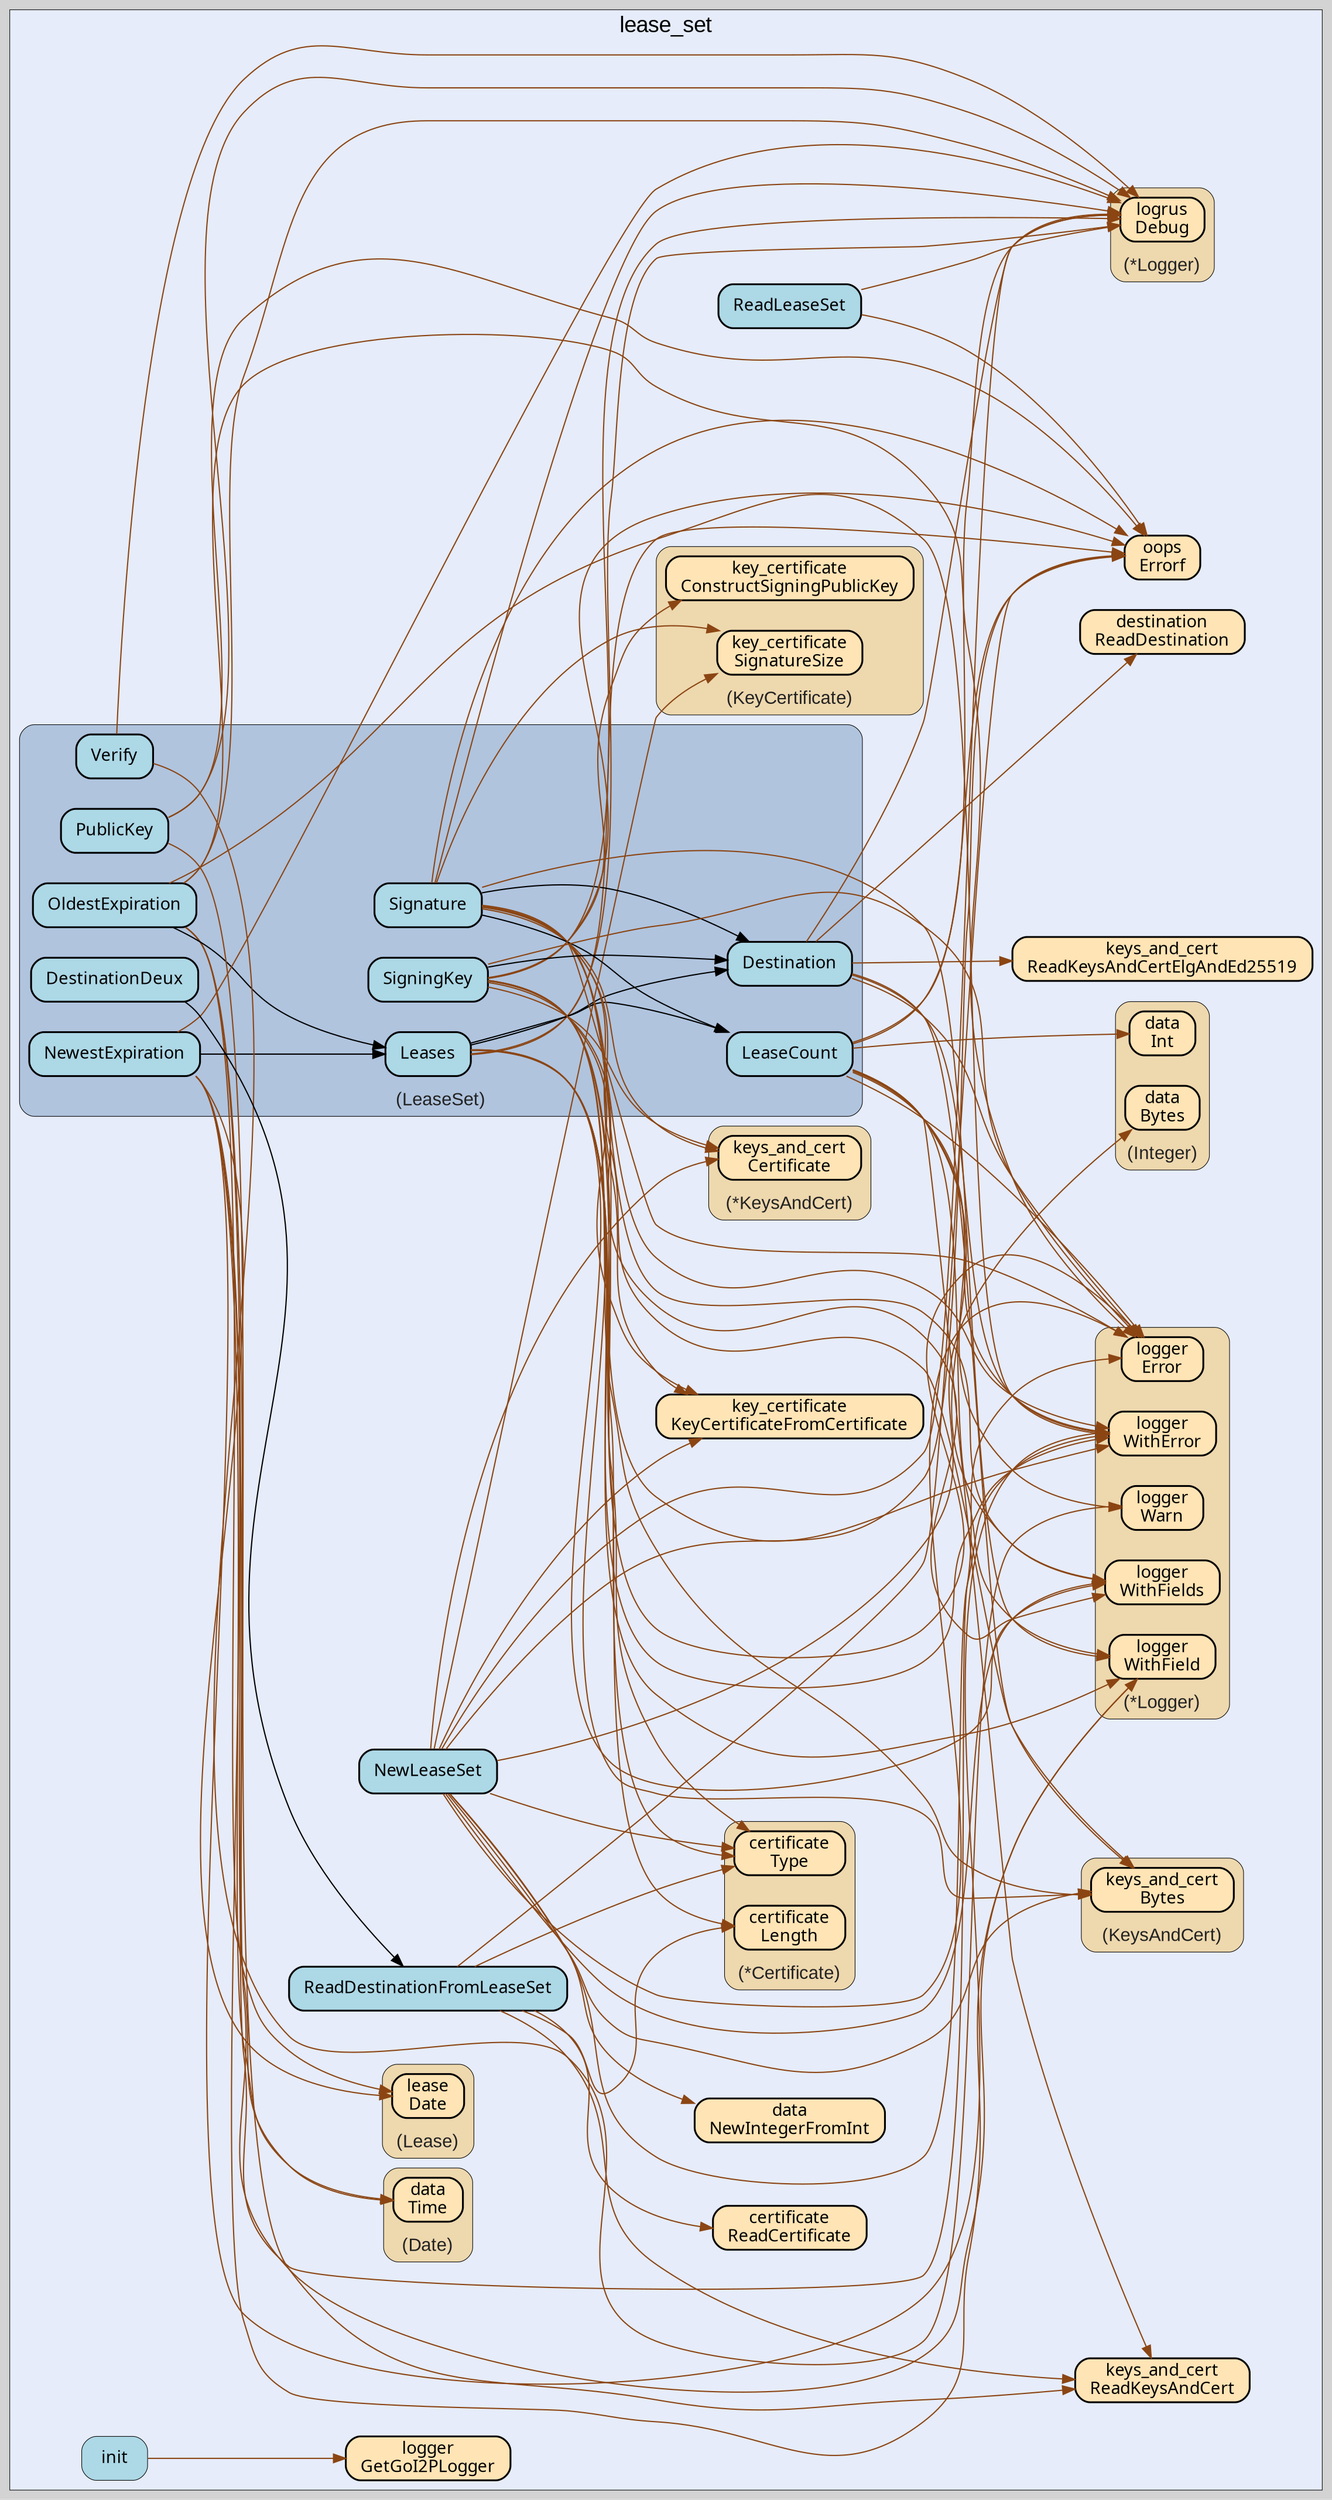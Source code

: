 digraph gocallvis {
    label="";
    labeljust="l";
    fontname="Arial";
    fontsize="14";
    rankdir="LR";
    bgcolor="lightgray";
    style="solid";
    penwidth="0.5";
    pad="0.0";
    nodesep="0.35";

    node [shape="box" style="filled,rounded" fillcolor="honeydew" fontname="Verdana" penwidth="1.0" margin="0.16,0.0"];
    edge [minlen="2"]

    subgraph "cluster_focus" {
        labeljust="c";
fontsize="18";
bgcolor="#e6ecfa";
label="lease_set";
labelloc="t";
        
        "github.com/go-i2p/go-i2p/lib/common/keys_and_cert.ReadKeysAndCertElgAndEd25519" [ fillcolor="moccasin" label="keys_and_cert\nReadKeysAndCertElgAndEd25519" penwidth="1.5" tooltip="github.com/go-i2p/go-i2p/lib/common/keys_and_cert.ReadKeysAndCertElgAndEd25519 | defined in keys_and_cert.go:208" ]
        "github.com/go-i2p/go-i2p/lib/common/destination.ReadDestination" [ tooltip="github.com/go-i2p/go-i2p/lib/common/destination.ReadDestination | defined in destination.go:72" fillcolor="moccasin" label="destination\nReadDestination" penwidth="1.5" ]
        "github.com/go-i2p/go-i2p/lib/common/keys_and_cert.ReadKeysAndCert" [ fillcolor="moccasin" label="keys_and_cert\nReadKeysAndCert" penwidth="1.5" tooltip="github.com/go-i2p/go-i2p/lib/common/keys_and_cert.ReadKeysAndCert | defined in keys_and_cert.go:145" ]
        "github.com/samber/oops.Errorf" [ penwidth="1.5" tooltip="github.com/samber/oops.Errorf | defined in oops.go:34" fillcolor="moccasin" label="oops\nErrorf" ]
        "github.com/go-i2p/go-i2p/lib/common/key_certificate.KeyCertificateFromCertificate" [ fillcolor="moccasin" label="key_certificate\nKeyCertificateFromCertificate" penwidth="1.5" tooltip="github.com/go-i2p/go-i2p/lib/common/key_certificate.KeyCertificateFromCertificate | defined in key_certificate.go:399" ]
        "github.com/go-i2p/go-i2p/lib/common/lease_set.ReadLeaseSet" [ penwidth="1.5" tooltip="github.com/go-i2p/go-i2p/lib/common/lease_set.ReadLeaseSet | defined in lease_set.go:580\nat lease_set.go:584: calling [github.com/samber/oops.Errorf]\nat lease_set.go:581: calling [(*github.com/sirupsen/logrus.Logger).Debug]" fillcolor="lightblue" label="ReadLeaseSet" ]
        "github.com/go-i2p/go-i2p/lib/common/lease_set.NewLeaseSet" [ penwidth="1.5" tooltip="github.com/go-i2p/go-i2p/lib/common/lease_set.NewLeaseSet | defined in lease_set.go:489\nat lease_set.go:498: calling [(github.com/go-i2p/go-i2p/lib/common/keys_and_cert.KeysAndCert).Bytes]\nat lease_set.go:532: calling [(github.com/go-i2p/go-i2p/lib/common/keys_and_cert.KeysAndCert).Bytes]\nat lease_set.go:570: calling [(github.com/go-i2p/go-i2p/lib/common/keys_and_cert.KeysAndCert).Bytes]\nat lease_set.go:546: calling [(github.com/go-i2p/go-i2p/lib/common/data.Integer).Bytes]\nat lease_set.go:511: calling [(*github.com/go-i2p/go-i2p/lib/common/certificate.Certificate).Type]\nat lease_set.go:541: calling [github.com/go-i2p/go-i2p/lib/common/data.NewIntegerFromInt]\nat lease_set.go:496: calling [(*github.com/sirupsen/logrus.Logger).Debug]\nat lease_set.go:575: calling [(*github.com/sirupsen/logrus.Logger).Debug]\nat lease_set.go:510: calling [(*github.com/go-i2p/go-i2p/lib/common/keys_and_cert.KeysAndCert).Certificate]\nat lease_set.go:569: calling [(*github.com/go-i2p/logger.Logger).WithFields]\nat lease_set.go:513: calling [github.com/go-i2p/go-i2p/lib/common/key_certificate.KeyCertificateFromCertificate]\nat lease_set.go:517: calling [(github.com/go-i2p/go-i2p/lib/common/key_certificate.KeyCertificate).SignatureSize]\nat lease_set.go:499: calling [github.com/samber/oops.Errorf]\nat lease_set.go:503: calling [github.com/samber/oops.Errorf]\nat lease_set.go:507: calling [github.com/samber/oops.Errorf]\nat lease_set.go:519: calling [github.com/samber/oops.Errorf]\nat lease_set.go:525: calling [github.com/samber/oops.Errorf]\nat lease_set.go:515: calling [(*github.com/go-i2p/logger.Logger).Error]\nat lease_set.go:543: calling [(*github.com/go-i2p/logger.Logger).Error]\nat lease_set.go:556: calling [(*github.com/go-i2p/logger.Logger).Error]\nat lease_set.go:562: calling [(*github.com/go-i2p/logger.Logger).Error]\nat lease_set.go:515: calling [(*github.com/go-i2p/logger.Logger).WithError]\nat lease_set.go:543: calling [(*github.com/go-i2p/logger.Logger).WithError]\nat lease_set.go:556: calling [(*github.com/go-i2p/logger.Logger).WithError]\nat lease_set.go:562: calling [(*github.com/go-i2p/logger.Logger).WithError]" fillcolor="lightblue" label="NewLeaseSet" ]
        "github.com/go-i2p/go-i2p/lib/common/data.NewIntegerFromInt" [ fillcolor="moccasin" label="data\nNewIntegerFromInt" penwidth="1.5" tooltip="github.com/go-i2p/go-i2p/lib/common/data.NewIntegerFromInt | defined in integer.go:68" ]
        "github.com/go-i2p/go-i2p/lib/common/lease_set.init" [ fillcolor="lightblue" label="init" penwidth="0.5" tooltip="github.com/go-i2p/go-i2p/lib/common/lease_set.init | defined in .:0\nat lease_set.go:24: calling [github.com/go-i2p/logger.GetGoI2PLogger]" ]
        "github.com/go-i2p/logger.GetGoI2PLogger" [ penwidth="1.5" tooltip="github.com/go-i2p/logger.GetGoI2PLogger | defined in log.go:120" fillcolor="moccasin" label="logger\nGetGoI2PLogger" ]
        "github.com/go-i2p/go-i2p/lib/common/lease_set.ReadDestinationFromLeaseSet" [ fillcolor="lightblue" label="ReadDestinationFromLeaseSet" penwidth="1.5" tooltip="github.com/go-i2p/go-i2p/lib/common/lease_set.ReadDestinationFromLeaseSet | defined in lease_set.go:180\nat lease_set.go:184: calling [github.com/samber/oops.Errorf]\nat lease_set.go:208: calling [github.com/samber/oops.Errorf]\nat lease_set.go:215: calling [github.com/go-i2p/go-i2p/lib/common/keys_and_cert.ReadKeysAndCert]\nat lease_set.go:198: calling [(*github.com/go-i2p/go-i2p/lib/common/certificate.Certificate).Length]\nat lease_set.go:203: calling [(*github.com/go-i2p/go-i2p/lib/common/certificate.Certificate).Length]\nat lease_set.go:192: calling [github.com/go-i2p/go-i2p/lib/common/certificate.ReadCertificate]\nat lease_set.go:202: calling [(*github.com/go-i2p/go-i2p/lib/common/certificate.Certificate).Type]" ]
        "github.com/go-i2p/go-i2p/lib/common/certificate.ReadCertificate" [ fillcolor="moccasin" label="certificate\nReadCertificate" penwidth="1.5" tooltip="github.com/go-i2p/go-i2p/lib/common/certificate.ReadCertificate | defined in certificate.go:201" ]
        
        subgraph "cluster_*github.com/go-i2p/go-i2p/lib/common/certificate.Certificate" {
        label="(*Certificate)";
tooltip="type: *github.com/go-i2p/go-i2p/lib/common/certificate.Certificate";
penwidth="0.5";
fontsize="15";
fontcolor="#222222";
labelloc="b";
style="rounded,filled";
fillcolor="wheat2";
        
        "(*github.com/go-i2p/go-i2p/lib/common/certificate.Certificate).Type" [ fillcolor="moccasin" label="certificate\nType" penwidth="1.5" tooltip="(*github.com/go-i2p/go-i2p/lib/common/certificate.Certificate).Type | defined in certificate.go:116" ]
        "(*github.com/go-i2p/go-i2p/lib/common/certificate.Certificate).Length" [ fillcolor="moccasin" label="certificate\nLength" penwidth="1.5" tooltip="(*github.com/go-i2p/go-i2p/lib/common/certificate.Certificate).Length | defined in certificate.go:125" ]
        
    }

        subgraph "cluster_*github.com/go-i2p/go-i2p/lib/common/keys_and_cert.KeysAndCert" {
        style="rounded,filled";
fillcolor="wheat2";
label="(*KeysAndCert)";
tooltip="type: *github.com/go-i2p/go-i2p/lib/common/keys_and_cert.KeysAndCert";
penwidth="0.5";
fontsize="15";
fontcolor="#222222";
labelloc="b";
        
        "(*github.com/go-i2p/go-i2p/lib/common/keys_and_cert.KeysAndCert).Certificate" [ fillcolor="moccasin" label="keys_and_cert\nCertificate" penwidth="1.5" tooltip="(*github.com/go-i2p/go-i2p/lib/common/keys_and_cert.KeysAndCert).Certificate | defined in keys_and_cert.go:139" ]
        
    }

        subgraph "cluster_*github.com/go-i2p/logger.Logger" {
        fontcolor="#222222";
labelloc="b";
style="rounded,filled";
fillcolor="wheat2";
label="(*Logger)";
tooltip="type: *github.com/go-i2p/logger.Logger";
penwidth="0.5";
fontsize="15";
        
        "(*github.com/go-i2p/logger.Logger).WithError" [ fillcolor="moccasin" label="logger\nWithError" penwidth="1.5" tooltip="(*github.com/go-i2p/logger.Logger).WithError | defined in log.go:66" ]
        "(*github.com/go-i2p/logger.Logger).Error" [ fillcolor="moccasin" label="logger\nError" penwidth="1.5" tooltip="(*github.com/go-i2p/logger.Logger).Error | defined in log.go:42" ]
        "(*github.com/go-i2p/logger.Logger).WithFields" [ fillcolor="moccasin" label="logger\nWithFields" penwidth="1.5" tooltip="(*github.com/go-i2p/logger.Logger).WithFields | defined in log.go:60" ]
        "(*github.com/go-i2p/logger.Logger).Warn" [ fillcolor="moccasin" label="logger\nWarn" penwidth="1.5" tooltip="(*github.com/go-i2p/logger.Logger).Warn | defined in log.go:30" ]
        "(*github.com/go-i2p/logger.Logger).WithField" [ fillcolor="moccasin" label="logger\nWithField" penwidth="1.5" tooltip="(*github.com/go-i2p/logger.Logger).WithField | defined in log.go:54" ]
        
    }

        subgraph "cluster_*github.com/sirupsen/logrus.Logger" {
        style="rounded,filled";
fillcolor="wheat2";
label="(*Logger)";
tooltip="type: *github.com/sirupsen/logrus.Logger";
penwidth="0.5";
fontsize="15";
fontcolor="#222222";
labelloc="b";
        
        "(*github.com/sirupsen/logrus.Logger).Debug" [ penwidth="1.5" tooltip="(*github.com/sirupsen/logrus.Logger).Debug | defined in logger.go:221" fillcolor="moccasin" label="logrus\nDebug" ]
        
    }

        subgraph "cluster_github.com/go-i2p/go-i2p/lib/common/data.Date" {
        labelloc="b";
style="rounded,filled";
fillcolor="wheat2";
label="(Date)";
tooltip="type: github.com/go-i2p/go-i2p/lib/common/data.Date";
penwidth="0.5";
fontsize="15";
fontcolor="#222222";
        
        "(github.com/go-i2p/go-i2p/lib/common/data.Date).Time" [ fillcolor="moccasin" label="data\nTime" penwidth="1.5" tooltip="(github.com/go-i2p/go-i2p/lib/common/data.Date).Time | defined in date.go:47" ]
        
    }

        subgraph "cluster_github.com/go-i2p/go-i2p/lib/common/data.Integer" {
        fontcolor="#222222";
labelloc="b";
style="rounded,filled";
fillcolor="wheat2";
label="(Integer)";
tooltip="type: github.com/go-i2p/go-i2p/lib/common/data.Integer";
penwidth="0.5";
fontsize="15";
        
        "(github.com/go-i2p/go-i2p/lib/common/data.Integer).Int" [ tooltip="(github.com/go-i2p/go-i2p/lib/common/data.Integer).Int | defined in integer.go:32" fillcolor="moccasin" label="data\nInt" penwidth="1.5" ]
        "(github.com/go-i2p/go-i2p/lib/common/data.Integer).Bytes" [ label="data\nBytes" penwidth="1.5" tooltip="(github.com/go-i2p/go-i2p/lib/common/data.Integer).Bytes | defined in integer.go:27" fillcolor="moccasin" ]
        
    }

        subgraph "cluster_github.com/go-i2p/go-i2p/lib/common/key_certificate.KeyCertificate" {
        fillcolor="wheat2";
label="(KeyCertificate)";
tooltip="type: github.com/go-i2p/go-i2p/lib/common/key_certificate.KeyCertificate";
penwidth="0.5";
fontsize="15";
fontcolor="#222222";
labelloc="b";
style="rounded,filled";
        
        "(github.com/go-i2p/go-i2p/lib/common/key_certificate.KeyCertificate).SignatureSize" [ penwidth="1.5" tooltip="(github.com/go-i2p/go-i2p/lib/common/key_certificate.KeyCertificate).SignatureSize | defined in key_certificate.go:312" fillcolor="moccasin" label="key_certificate\nSignatureSize" ]
        "(github.com/go-i2p/go-i2p/lib/common/key_certificate.KeyCertificate).ConstructSigningPublicKey" [ tooltip="(github.com/go-i2p/go-i2p/lib/common/key_certificate.KeyCertificate).ConstructSigningPublicKey | defined in key_certificate.go:232" fillcolor="moccasin" label="key_certificate\nConstructSigningPublicKey" penwidth="1.5" ]
        
    }

        subgraph "cluster_github.com/go-i2p/go-i2p/lib/common/keys_and_cert.KeysAndCert" {
        label="(KeysAndCert)";
tooltip="type: github.com/go-i2p/go-i2p/lib/common/keys_and_cert.KeysAndCert";
penwidth="0.5";
fontsize="15";
fontcolor="#222222";
labelloc="b";
style="rounded,filled";
fillcolor="wheat2";
        
        "(github.com/go-i2p/go-i2p/lib/common/keys_and_cert.KeysAndCert).Bytes" [ tooltip="(github.com/go-i2p/go-i2p/lib/common/keys_and_cert.KeysAndCert).Bytes | defined in keys_and_cert.go:90" fillcolor="moccasin" label="keys_and_cert\nBytes" penwidth="1.5" ]
        
    }

        subgraph "cluster_github.com/go-i2p/go-i2p/lib/common/lease.Lease" {
        penwidth="0.5";
fontsize="15";
fontcolor="#222222";
labelloc="b";
style="rounded,filled";
fillcolor="wheat2";
label="(Lease)";
tooltip="type: github.com/go-i2p/go-i2p/lib/common/lease.Lease";
        
        "(github.com/go-i2p/go-i2p/lib/common/lease.Lease).Date" [ fillcolor="moccasin" label="lease\nDate" penwidth="1.5" tooltip="(github.com/go-i2p/go-i2p/lib/common/lease.Lease).Date | defined in lease.go:78" ]
        
    }

        subgraph "cluster_github.com/go-i2p/go-i2p/lib/common/lease_set.LeaseSet" {
        labelloc="b";
style="rounded,filled";
fillcolor="lightsteelblue";
tooltip="type: github.com/go-i2p/go-i2p/lib/common/lease_set.LeaseSet";
fontcolor="#222222";
label="(LeaseSet)";
penwidth="0.5";
fontsize="15";
        
        "(github.com/go-i2p/go-i2p/lib/common/lease_set.LeaseSet).OldestExpiration" [ fillcolor="lightblue" label="OldestExpiration" penwidth="1.5" tooltip="(github.com/go-i2p/go-i2p/lib/common/lease_set.LeaseSet).OldestExpiration | defined in lease_set.go:471\nat lease_set.go:473: calling [(github.com/go-i2p/go-i2p/lib/common/lease_set.LeaseSet).Leases]\nat lease_set.go:485: calling [(*github.com/go-i2p/logger.Logger).WithField]\nat lease_set.go:480: calling [(github.com/go-i2p/go-i2p/lib/common/lease.Lease).Date]\nat lease_set.go:475: calling [(*github.com/go-i2p/logger.Logger).WithError]\nat lease_set.go:472: calling [(*github.com/sirupsen/logrus.Logger).Debug]\nat lease_set.go:485: calling [(*github.com/sirupsen/logrus.Logger).Debug]\nat lease_set.go:475: calling [(*github.com/go-i2p/logger.Logger).Error]\nat lease_set.go:481: calling [(github.com/go-i2p/go-i2p/lib/common/data.Date).Time]\nat lease_set.go:481: calling [(github.com/go-i2p/go-i2p/lib/common/data.Date).Time]\nat lease_set.go:485: calling [(github.com/go-i2p/go-i2p/lib/common/data.Date).Time]" ]
        "(github.com/go-i2p/go-i2p/lib/common/lease_set.LeaseSet).Leases" [ fillcolor="lightblue" label="Leases" penwidth="1.5" tooltip="(github.com/go-i2p/go-i2p/lib/common/lease_set.LeaseSet).Leases | defined in lease_set.go:347\nat lease_set.go:378: calling [(*github.com/go-i2p/logger.Logger).WithField]\nat lease_set.go:351: calling [(*github.com/go-i2p/logger.Logger).WithError]\nat lease_set.go:357: calling [(*github.com/go-i2p/logger.Logger).WithError]\nat lease_set.go:365: calling [(*github.com/go-i2p/logger.Logger).WithFields]\nat lease_set.go:355: calling [(github.com/go-i2p/go-i2p/lib/common/lease_set.LeaseSet).LeaseCount]\nat lease_set.go:371: calling [github.com/samber/oops.Errorf]\nat lease_set.go:349: calling [(github.com/go-i2p/go-i2p/lib/common/lease_set.LeaseSet).Destination]\nat lease_set.go:351: calling [(*github.com/go-i2p/logger.Logger).Error]\nat lease_set.go:357: calling [(*github.com/go-i2p/logger.Logger).Error]\nat lease_set.go:370: calling [(*github.com/go-i2p/logger.Logger).Error]\nat lease_set.go:348: calling [(*github.com/sirupsen/logrus.Logger).Debug]\nat lease_set.go:378: calling [(*github.com/sirupsen/logrus.Logger).Debug]\nat lease_set.go:354: calling [(github.com/go-i2p/go-i2p/lib/common/keys_and_cert.KeysAndCert).Bytes]" ]
        "(github.com/go-i2p/go-i2p/lib/common/lease_set.LeaseSet).Destination" [ fillcolor="lightblue" label="Destination" penwidth="1.5" tooltip="(github.com/go-i2p/go-i2p/lib/common/lease_set.LeaseSet).Destination | defined in lease_set.go:146\nat lease_set.go:152: calling [github.com/go-i2p/go-i2p/lib/common/destination.ReadDestination]\nat lease_set.go:156: calling [(*github.com/sirupsen/logrus.Logger).Debug]\nat lease_set.go:152: calling [(github.com/go-i2p/go-i2p/lib/common/keys_and_cert.KeysAndCert).Bytes]\nat lease_set.go:147: calling [github.com/go-i2p/go-i2p/lib/common/keys_and_cert.ReadKeysAndCertElgAndEd25519]\nat lease_set.go:149: calling [(*github.com/go-i2p/logger.Logger).Error]\nat lease_set.go:154: calling [(*github.com/go-i2p/logger.Logger).Error]\nat lease_set.go:149: calling [(*github.com/go-i2p/logger.Logger).WithError]\nat lease_set.go:154: calling [(*github.com/go-i2p/logger.Logger).WithError]" ]
        "(github.com/go-i2p/go-i2p/lib/common/lease_set.LeaseSet).LeaseCount" [ label="LeaseCount" penwidth="1.5" tooltip="(github.com/go-i2p/go-i2p/lib/common/lease_set.LeaseSet).LeaseCount | defined in lease_set.go:312\nat lease_set.go:337: calling [(*github.com/go-i2p/logger.Logger).Warn]\nat lease_set.go:316: calling [(*github.com/go-i2p/logger.Logger).Error]\nat lease_set.go:326: calling [(*github.com/go-i2p/logger.Logger).Error]\nat lease_set.go:340: calling [(*github.com/go-i2p/logger.Logger).WithField]\nat lease_set.go:321: calling [(*github.com/go-i2p/logger.Logger).WithFields]\nat lease_set.go:333: calling [(*github.com/go-i2p/logger.Logger).WithFields]\nat lease_set.go:316: calling [(*github.com/go-i2p/logger.Logger).WithError]\nat lease_set.go:327: calling [github.com/samber/oops.Errorf]\nat lease_set.go:338: calling [github.com/samber/oops.Errorf]\nat lease_set.go:314: calling [github.com/go-i2p/go-i2p/lib/common/keys_and_cert.ReadKeysAndCert]\nat lease_set.go:313: calling [(*github.com/sirupsen/logrus.Logger).Debug]\nat lease_set.go:340: calling [(*github.com/sirupsen/logrus.Logger).Debug]\nat lease_set.go:331: calling [(github.com/go-i2p/go-i2p/lib/common/data.Integer).Int]" fillcolor="lightblue" ]
        "(github.com/go-i2p/go-i2p/lib/common/lease_set.LeaseSet).NewestExpiration" [ fillcolor="lightblue" label="NewestExpiration" penwidth="1.5" tooltip="(github.com/go-i2p/go-i2p/lib/common/lease_set.LeaseSet).NewestExpiration | defined in lease_set.go:451\nat lease_set.go:465: calling [(*github.com/go-i2p/logger.Logger).WithField]\nat lease_set.go:455: calling [(*github.com/go-i2p/logger.Logger).WithError]\nat lease_set.go:455: calling [(*github.com/go-i2p/logger.Logger).Error]\nat lease_set.go:452: calling [(*github.com/sirupsen/logrus.Logger).Debug]\nat lease_set.go:465: calling [(*github.com/sirupsen/logrus.Logger).Debug]\nat lease_set.go:453: calling [(github.com/go-i2p/go-i2p/lib/common/lease_set.LeaseSet).Leases]\nat lease_set.go:461: calling [(github.com/go-i2p/go-i2p/lib/common/data.Date).Time]\nat lease_set.go:461: calling [(github.com/go-i2p/go-i2p/lib/common/data.Date).Time]\nat lease_set.go:465: calling [(github.com/go-i2p/go-i2p/lib/common/data.Date).Time]\nat lease_set.go:460: calling [(github.com/go-i2p/go-i2p/lib/common/lease.Lease).Date]" ]
        "(github.com/go-i2p/go-i2p/lib/common/lease_set.LeaseSet).Signature" [ fillcolor="lightblue" label="Signature" penwidth="1.5" tooltip="(github.com/go-i2p/go-i2p/lib/common/lease_set.LeaseSet).Signature | defined in lease_set.go:384\nat lease_set.go:386: calling [(github.com/go-i2p/go-i2p/lib/common/lease_set.LeaseSet).Destination]\nat lease_set.go:415: calling [(*github.com/go-i2p/logger.Logger).WithFields]\nat lease_set.go:401: calling [(*github.com/go-i2p/go-i2p/lib/common/keys_and_cert.KeysAndCert).Certificate]\nat lease_set.go:391: calling [(github.com/go-i2p/go-i2p/lib/common/lease_set.LeaseSet).LeaseCount]\nat lease_set.go:388: calling [(*github.com/go-i2p/logger.Logger).WithError]\nat lease_set.go:393: calling [(*github.com/go-i2p/logger.Logger).WithError]\nat lease_set.go:407: calling [(*github.com/go-i2p/logger.Logger).WithError]\nat lease_set.go:402: calling [(*github.com/go-i2p/go-i2p/lib/common/certificate.Certificate).Type]\nat lease_set.go:425: calling [(*github.com/go-i2p/logger.Logger).WithField]\nat lease_set.go:388: calling [(*github.com/go-i2p/logger.Logger).Error]\nat lease_set.go:393: calling [(*github.com/go-i2p/logger.Logger).Error]\nat lease_set.go:407: calling [(*github.com/go-i2p/logger.Logger).Error]\nat lease_set.go:420: calling [(*github.com/go-i2p/logger.Logger).Error]\nat lease_set.go:421: calling [github.com/samber/oops.Errorf]\nat lease_set.go:385: calling [(*github.com/sirupsen/logrus.Logger).Debug]\nat lease_set.go:425: calling [(*github.com/sirupsen/logrus.Logger).Debug]\nat lease_set.go:409: calling [(github.com/go-i2p/go-i2p/lib/common/key_certificate.KeyCertificate).SignatureSize]\nat lease_set.go:396: calling [(github.com/go-i2p/go-i2p/lib/common/keys_and_cert.KeysAndCert).Bytes]\nat lease_set.go:405: calling [github.com/go-i2p/go-i2p/lib/common/key_certificate.KeyCertificateFromCertificate]" ]
        "(github.com/go-i2p/go-i2p/lib/common/lease_set.LeaseSet).PublicKey" [ fillcolor="lightblue" label="PublicKey" penwidth="1.5" tooltip="(github.com/go-i2p/go-i2p/lib/common/lease_set.LeaseSet).PublicKey | defined in lease_set.go:232\nat lease_set.go:241: calling [(*github.com/sirupsen/logrus.Logger).Debug]\nat lease_set.go:233: calling [github.com/go-i2p/go-i2p/lib/common/keys_and_cert.ReadKeysAndCert]\nat lease_set.go:236: calling [github.com/samber/oops.Errorf]" ]
        "(github.com/go-i2p/go-i2p/lib/common/lease_set.LeaseSet).SigningKey" [ label="SigningKey" penwidth="1.5" tooltip="(github.com/go-i2p/go-i2p/lib/common/lease_set.LeaseSet).SigningKey | defined in lease_set.go:247\nat lease_set.go:254: calling [(github.com/go-i2p/go-i2p/lib/common/keys_and_cert.KeysAndCert).Bytes]\nat lease_set.go:256: calling [(*github.com/go-i2p/go-i2p/lib/common/certificate.Certificate).Length]\nat lease_set.go:290: calling [(github.com/go-i2p/go-i2p/lib/common/key_certificate.KeyCertificate).ConstructSigningPublicKey]\nat lease_set.go:251: calling [(*github.com/go-i2p/logger.Logger).WithError]\nat lease_set.go:258: calling [(*github.com/go-i2p/logger.Logger).WithError]\nat lease_set.go:288: calling [(*github.com/go-i2p/logger.Logger).WithError]\nat lease_set.go:294: calling [(*github.com/go-i2p/logger.Logger).WithError]\nat lease_set.go:248: calling [(*github.com/sirupsen/logrus.Logger).Debug]\nat lease_set.go:278: calling [(*github.com/sirupsen/logrus.Logger).Debug]\nat lease_set.go:304: calling [(*github.com/sirupsen/logrus.Logger).Debug]\nat lease_set.go:296: calling [(*github.com/sirupsen/logrus.Logger).Debug]\nat lease_set.go:263: calling [(*github.com/go-i2p/logger.Logger).WithFields]\nat lease_set.go:249: calling [(github.com/go-i2p/go-i2p/lib/common/lease_set.LeaseSet).Destination]\nat lease_set.go:281: calling [(*github.com/go-i2p/go-i2p/lib/common/certificate.Certificate).Type]\nat lease_set.go:255: calling [(*github.com/go-i2p/go-i2p/lib/common/keys_and_cert.KeysAndCert).Certificate]\nat lease_set.go:269: calling [github.com/samber/oops.Errorf]\nat lease_set.go:251: calling [(*github.com/go-i2p/logger.Logger).Error]\nat lease_set.go:258: calling [(*github.com/go-i2p/logger.Logger).Error]\nat lease_set.go:268: calling [(*github.com/go-i2p/logger.Logger).Error]\nat lease_set.go:288: calling [(*github.com/go-i2p/logger.Logger).Error]\nat lease_set.go:294: calling [(*github.com/go-i2p/logger.Logger).Error]\nat lease_set.go:286: calling [github.com/go-i2p/go-i2p/lib/common/key_certificate.KeyCertificateFromCertificate]" fillcolor="lightblue" ]
        "(github.com/go-i2p/go-i2p/lib/common/lease_set.LeaseSet).Verify" [ penwidth="1.5" tooltip="(github.com/go-i2p/go-i2p/lib/common/lease_set.LeaseSet).Verify | defined in lease_set.go:430\nat lease_set.go:431: calling [(*github.com/sirupsen/logrus.Logger).Debug]\nat lease_set.go:445: calling [(*github.com/go-i2p/logger.Logger).Warn]" fillcolor="lightblue" label="Verify" ]
        "(github.com/go-i2p/go-i2p/lib/common/lease_set.LeaseSet).DestinationDeux" [ fillcolor="lightblue" label="DestinationDeux" penwidth="1.5" tooltip="(github.com/go-i2p/go-i2p/lib/common/lease_set.LeaseSet).DestinationDeux | defined in lease_set.go:161\nat lease_set.go:167: calling [github.com/go-i2p/go-i2p/lib/common/lease_set.ReadDestinationFromLeaseSet]" ]
        
    }

    }

    "(github.com/go-i2p/go-i2p/lib/common/lease_set.LeaseSet).Signature" -> "(github.com/go-i2p/go-i2p/lib/common/lease_set.LeaseSet).Destination" [ tooltip="at lease_set.go:386: calling [(github.com/go-i2p/go-i2p/lib/common/lease_set.LeaseSet).Destination]" ]
    "(github.com/go-i2p/go-i2p/lib/common/lease_set.LeaseSet).Signature" -> "(*github.com/go-i2p/logger.Logger).WithFields" [ color="saddlebrown" tooltip="at lease_set.go:415: calling [(*github.com/go-i2p/logger.Logger).WithFields]" ]
    "(github.com/go-i2p/go-i2p/lib/common/lease_set.LeaseSet).SigningKey" -> "(github.com/go-i2p/go-i2p/lib/common/keys_and_cert.KeysAndCert).Bytes" [ color="saddlebrown" tooltip="at lease_set.go:254: calling [(github.com/go-i2p/go-i2p/lib/common/keys_and_cert.KeysAndCert).Bytes]" ]
    "(github.com/go-i2p/go-i2p/lib/common/lease_set.LeaseSet).SigningKey" -> "(*github.com/go-i2p/go-i2p/lib/common/certificate.Certificate).Length" [ color="saddlebrown" tooltip="at lease_set.go:256: calling [(*github.com/go-i2p/go-i2p/lib/common/certificate.Certificate).Length]" ]
    "(github.com/go-i2p/go-i2p/lib/common/lease_set.LeaseSet).SigningKey" -> "(github.com/go-i2p/go-i2p/lib/common/key_certificate.KeyCertificate).ConstructSigningPublicKey" [ color="saddlebrown" tooltip="at lease_set.go:290: calling [(github.com/go-i2p/go-i2p/lib/common/key_certificate.KeyCertificate).ConstructSigningPublicKey]" ]
    "(github.com/go-i2p/go-i2p/lib/common/lease_set.LeaseSet).Leases" -> "(*github.com/go-i2p/logger.Logger).WithField" [ tooltip="at lease_set.go:378: calling [(*github.com/go-i2p/logger.Logger).WithField]" color="saddlebrown" ]
    "(github.com/go-i2p/go-i2p/lib/common/lease_set.LeaseSet).OldestExpiration" -> "(github.com/go-i2p/go-i2p/lib/common/lease_set.LeaseSet).Leases" [ tooltip="at lease_set.go:473: calling [(github.com/go-i2p/go-i2p/lib/common/lease_set.LeaseSet).Leases]" ]
    "(github.com/go-i2p/go-i2p/lib/common/lease_set.LeaseSet).Destination" -> "github.com/go-i2p/go-i2p/lib/common/destination.ReadDestination" [ color="saddlebrown" tooltip="at lease_set.go:152: calling [github.com/go-i2p/go-i2p/lib/common/destination.ReadDestination]" ]
    "(github.com/go-i2p/go-i2p/lib/common/lease_set.LeaseSet).Destination" -> "(*github.com/sirupsen/logrus.Logger).Debug" [ color="saddlebrown" tooltip="at lease_set.go:156: calling [(*github.com/sirupsen/logrus.Logger).Debug]" ]
    "(github.com/go-i2p/go-i2p/lib/common/lease_set.LeaseSet).Leases" -> "(*github.com/go-i2p/logger.Logger).WithError" [ color="saddlebrown" tooltip="at lease_set.go:351: calling [(*github.com/go-i2p/logger.Logger).WithError]\nat lease_set.go:357: calling [(*github.com/go-i2p/logger.Logger).WithError]" ]
    "(github.com/go-i2p/go-i2p/lib/common/lease_set.LeaseSet).SigningKey" -> "(*github.com/go-i2p/logger.Logger).WithError" [ color="saddlebrown" tooltip="at lease_set.go:251: calling [(*github.com/go-i2p/logger.Logger).WithError]\nat lease_set.go:258: calling [(*github.com/go-i2p/logger.Logger).WithError]\nat lease_set.go:288: calling [(*github.com/go-i2p/logger.Logger).WithError]\nat lease_set.go:294: calling [(*github.com/go-i2p/logger.Logger).WithError]" ]
    "github.com/go-i2p/go-i2p/lib/common/lease_set.NewLeaseSet" -> "(github.com/go-i2p/go-i2p/lib/common/keys_and_cert.KeysAndCert).Bytes" [ color="saddlebrown" tooltip="at lease_set.go:498: calling [(github.com/go-i2p/go-i2p/lib/common/keys_and_cert.KeysAndCert).Bytes]\nat lease_set.go:532: calling [(github.com/go-i2p/go-i2p/lib/common/keys_and_cert.KeysAndCert).Bytes]\nat lease_set.go:570: calling [(github.com/go-i2p/go-i2p/lib/common/keys_and_cert.KeysAndCert).Bytes]" ]
    "github.com/go-i2p/go-i2p/lib/common/lease_set.NewLeaseSet" -> "(github.com/go-i2p/go-i2p/lib/common/data.Integer).Bytes" [ color="saddlebrown" tooltip="at lease_set.go:546: calling [(github.com/go-i2p/go-i2p/lib/common/data.Integer).Bytes]" ]
    "(github.com/go-i2p/go-i2p/lib/common/lease_set.LeaseSet).Signature" -> "(*github.com/go-i2p/go-i2p/lib/common/keys_and_cert.KeysAndCert).Certificate" [ tooltip="at lease_set.go:401: calling [(*github.com/go-i2p/go-i2p/lib/common/keys_and_cert.KeysAndCert).Certificate]" color="saddlebrown" ]
    "(github.com/go-i2p/go-i2p/lib/common/lease_set.LeaseSet).SigningKey" -> "(*github.com/sirupsen/logrus.Logger).Debug" [ color="saddlebrown" tooltip="at lease_set.go:248: calling [(*github.com/sirupsen/logrus.Logger).Debug]\nat lease_set.go:278: calling [(*github.com/sirupsen/logrus.Logger).Debug]\nat lease_set.go:304: calling [(*github.com/sirupsen/logrus.Logger).Debug]\nat lease_set.go:296: calling [(*github.com/sirupsen/logrus.Logger).Debug]" ]
    "(github.com/go-i2p/go-i2p/lib/common/lease_set.LeaseSet).SigningKey" -> "(*github.com/go-i2p/logger.Logger).WithFields" [ color="saddlebrown" tooltip="at lease_set.go:263: calling [(*github.com/go-i2p/logger.Logger).WithFields]" ]
    "github.com/go-i2p/go-i2p/lib/common/lease_set.NewLeaseSet" -> "(*github.com/go-i2p/go-i2p/lib/common/certificate.Certificate).Type" [ color="saddlebrown" tooltip="at lease_set.go:511: calling [(*github.com/go-i2p/go-i2p/lib/common/certificate.Certificate).Type]" ]
    "github.com/go-i2p/go-i2p/lib/common/lease_set.NewLeaseSet" -> "github.com/go-i2p/go-i2p/lib/common/data.NewIntegerFromInt" [ color="saddlebrown" tooltip="at lease_set.go:541: calling [github.com/go-i2p/go-i2p/lib/common/data.NewIntegerFromInt]" ]
    "(github.com/go-i2p/go-i2p/lib/common/lease_set.LeaseSet).Verify" -> "(*github.com/sirupsen/logrus.Logger).Debug" [ color="saddlebrown" tooltip="at lease_set.go:431: calling [(*github.com/sirupsen/logrus.Logger).Debug]" ]
    "(github.com/go-i2p/go-i2p/lib/common/lease_set.LeaseSet).Leases" -> "(*github.com/go-i2p/logger.Logger).WithFields" [ color="saddlebrown" tooltip="at lease_set.go:365: calling [(*github.com/go-i2p/logger.Logger).WithFields]" ]
    "(github.com/go-i2p/go-i2p/lib/common/lease_set.LeaseSet).OldestExpiration" -> "(*github.com/go-i2p/logger.Logger).WithField" [ color="saddlebrown" tooltip="at lease_set.go:485: calling [(*github.com/go-i2p/logger.Logger).WithField]" ]
    "(github.com/go-i2p/go-i2p/lib/common/lease_set.LeaseSet).Signature" -> "(github.com/go-i2p/go-i2p/lib/common/lease_set.LeaseSet).LeaseCount" [ tooltip="at lease_set.go:391: calling [(github.com/go-i2p/go-i2p/lib/common/lease_set.LeaseSet).LeaseCount]" ]
    "(github.com/go-i2p/go-i2p/lib/common/lease_set.LeaseSet).PublicKey" -> "(*github.com/sirupsen/logrus.Logger).Debug" [ color="saddlebrown" tooltip="at lease_set.go:241: calling [(*github.com/sirupsen/logrus.Logger).Debug]" ]
    "(github.com/go-i2p/go-i2p/lib/common/lease_set.LeaseSet).DestinationDeux" -> "github.com/go-i2p/go-i2p/lib/common/lease_set.ReadDestinationFromLeaseSet" [ tooltip="at lease_set.go:167: calling [github.com/go-i2p/go-i2p/lib/common/lease_set.ReadDestinationFromLeaseSet]" ]
    "(github.com/go-i2p/go-i2p/lib/common/lease_set.LeaseSet).LeaseCount" -> "(*github.com/go-i2p/logger.Logger).Warn" [ color="saddlebrown" tooltip="at lease_set.go:337: calling [(*github.com/go-i2p/logger.Logger).Warn]" ]
    "(github.com/go-i2p/go-i2p/lib/common/lease_set.LeaseSet).OldestExpiration" -> "(github.com/go-i2p/go-i2p/lib/common/lease.Lease).Date" [ color="saddlebrown" tooltip="at lease_set.go:480: calling [(github.com/go-i2p/go-i2p/lib/common/lease.Lease).Date]" ]
    "(github.com/go-i2p/go-i2p/lib/common/lease_set.LeaseSet).NewestExpiration" -> "(*github.com/go-i2p/logger.Logger).WithField" [ color="saddlebrown" tooltip="at lease_set.go:465: calling [(*github.com/go-i2p/logger.Logger).WithField]" ]
    "github.com/go-i2p/go-i2p/lib/common/lease_set.NewLeaseSet" -> "(*github.com/sirupsen/logrus.Logger).Debug" [ tooltip="at lease_set.go:496: calling [(*github.com/sirupsen/logrus.Logger).Debug]\nat lease_set.go:575: calling [(*github.com/sirupsen/logrus.Logger).Debug]" color="saddlebrown" ]
    "github.com/go-i2p/go-i2p/lib/common/lease_set.NewLeaseSet" -> "(*github.com/go-i2p/go-i2p/lib/common/keys_and_cert.KeysAndCert).Certificate" [ color="saddlebrown" tooltip="at lease_set.go:510: calling [(*github.com/go-i2p/go-i2p/lib/common/keys_and_cert.KeysAndCert).Certificate]" ]
    "(github.com/go-i2p/go-i2p/lib/common/lease_set.LeaseSet).Signature" -> "(*github.com/go-i2p/logger.Logger).WithError" [ color="saddlebrown" tooltip="at lease_set.go:388: calling [(*github.com/go-i2p/logger.Logger).WithError]\nat lease_set.go:393: calling [(*github.com/go-i2p/logger.Logger).WithError]\nat lease_set.go:407: calling [(*github.com/go-i2p/logger.Logger).WithError]" ]
    "(github.com/go-i2p/go-i2p/lib/common/lease_set.LeaseSet).Signature" -> "(*github.com/go-i2p/go-i2p/lib/common/certificate.Certificate).Type" [ color="saddlebrown" tooltip="at lease_set.go:402: calling [(*github.com/go-i2p/go-i2p/lib/common/certificate.Certificate).Type]" ]
    "(github.com/go-i2p/go-i2p/lib/common/lease_set.LeaseSet).Destination" -> "(github.com/go-i2p/go-i2p/lib/common/keys_and_cert.KeysAndCert).Bytes" [ color="saddlebrown" tooltip="at lease_set.go:152: calling [(github.com/go-i2p/go-i2p/lib/common/keys_and_cert.KeysAndCert).Bytes]" ]
    "(github.com/go-i2p/go-i2p/lib/common/lease_set.LeaseSet).Signature" -> "(*github.com/go-i2p/logger.Logger).WithField" [ color="saddlebrown" tooltip="at lease_set.go:425: calling [(*github.com/go-i2p/logger.Logger).WithField]" ]
    "(github.com/go-i2p/go-i2p/lib/common/lease_set.LeaseSet).PublicKey" -> "github.com/go-i2p/go-i2p/lib/common/keys_and_cert.ReadKeysAndCert" [ color="saddlebrown" tooltip="at lease_set.go:233: calling [github.com/go-i2p/go-i2p/lib/common/keys_and_cert.ReadKeysAndCert]" ]
    "(github.com/go-i2p/go-i2p/lib/common/lease_set.LeaseSet).SigningKey" -> "(github.com/go-i2p/go-i2p/lib/common/lease_set.LeaseSet).Destination" [ tooltip="at lease_set.go:249: calling [(github.com/go-i2p/go-i2p/lib/common/lease_set.LeaseSet).Destination]" ]
    "github.com/go-i2p/go-i2p/lib/common/lease_set.NewLeaseSet" -> "(*github.com/go-i2p/logger.Logger).WithFields" [ color="saddlebrown" tooltip="at lease_set.go:569: calling [(*github.com/go-i2p/logger.Logger).WithFields]" ]
    "(github.com/go-i2p/go-i2p/lib/common/lease_set.LeaseSet).Verify" -> "(*github.com/go-i2p/logger.Logger).Warn" [ color="saddlebrown" tooltip="at lease_set.go:445: calling [(*github.com/go-i2p/logger.Logger).Warn]" ]
    "(github.com/go-i2p/go-i2p/lib/common/lease_set.LeaseSet).LeaseCount" -> "(*github.com/go-i2p/logger.Logger).Error" [ color="saddlebrown" tooltip="at lease_set.go:316: calling [(*github.com/go-i2p/logger.Logger).Error]\nat lease_set.go:326: calling [(*github.com/go-i2p/logger.Logger).Error]" ]
    "(github.com/go-i2p/go-i2p/lib/common/lease_set.LeaseSet).LeaseCount" -> "(*github.com/go-i2p/logger.Logger).WithField" [ color="saddlebrown" tooltip="at lease_set.go:340: calling [(*github.com/go-i2p/logger.Logger).WithField]" ]
    "(github.com/go-i2p/go-i2p/lib/common/lease_set.LeaseSet).Leases" -> "(github.com/go-i2p/go-i2p/lib/common/lease_set.LeaseSet).LeaseCount" [ tooltip="at lease_set.go:355: calling [(github.com/go-i2p/go-i2p/lib/common/lease_set.LeaseSet).LeaseCount]" ]
    "(github.com/go-i2p/go-i2p/lib/common/lease_set.LeaseSet).NewestExpiration" -> "(*github.com/go-i2p/logger.Logger).WithError" [ color="saddlebrown" tooltip="at lease_set.go:455: calling [(*github.com/go-i2p/logger.Logger).WithError]" ]
    "github.com/go-i2p/go-i2p/lib/common/lease_set.ReadLeaseSet" -> "github.com/samber/oops.Errorf" [ color="saddlebrown" tooltip="at lease_set.go:584: calling [github.com/samber/oops.Errorf]" ]
    "github.com/go-i2p/go-i2p/lib/common/lease_set.NewLeaseSet" -> "github.com/go-i2p/go-i2p/lib/common/key_certificate.KeyCertificateFromCertificate" [ color="saddlebrown" tooltip="at lease_set.go:513: calling [github.com/go-i2p/go-i2p/lib/common/key_certificate.KeyCertificateFromCertificate]" ]
    "github.com/go-i2p/go-i2p/lib/common/lease_set.NewLeaseSet" -> "(github.com/go-i2p/go-i2p/lib/common/key_certificate.KeyCertificate).SignatureSize" [ color="saddlebrown" tooltip="at lease_set.go:517: calling [(github.com/go-i2p/go-i2p/lib/common/key_certificate.KeyCertificate).SignatureSize]" ]
    "github.com/go-i2p/go-i2p/lib/common/lease_set.ReadDestinationFromLeaseSet" -> "github.com/samber/oops.Errorf" [ color="saddlebrown" tooltip="at lease_set.go:184: calling [github.com/samber/oops.Errorf]\nat lease_set.go:208: calling [github.com/samber/oops.Errorf]" ]
    "(github.com/go-i2p/go-i2p/lib/common/lease_set.LeaseSet).LeaseCount" -> "(*github.com/go-i2p/logger.Logger).WithFields" [ color="saddlebrown" tooltip="at lease_set.go:321: calling [(*github.com/go-i2p/logger.Logger).WithFields]\nat lease_set.go:333: calling [(*github.com/go-i2p/logger.Logger).WithFields]" ]
    "(github.com/go-i2p/go-i2p/lib/common/lease_set.LeaseSet).Leases" -> "github.com/samber/oops.Errorf" [ color="saddlebrown" tooltip="at lease_set.go:371: calling [github.com/samber/oops.Errorf]" ]
    "(github.com/go-i2p/go-i2p/lib/common/lease_set.LeaseSet).OldestExpiration" -> "(*github.com/go-i2p/logger.Logger).WithError" [ color="saddlebrown" tooltip="at lease_set.go:475: calling [(*github.com/go-i2p/logger.Logger).WithError]" ]
    "(github.com/go-i2p/go-i2p/lib/common/lease_set.LeaseSet).Signature" -> "(*github.com/go-i2p/logger.Logger).Error" [ color="saddlebrown" tooltip="at lease_set.go:388: calling [(*github.com/go-i2p/logger.Logger).Error]\nat lease_set.go:393: calling [(*github.com/go-i2p/logger.Logger).Error]\nat lease_set.go:407: calling [(*github.com/go-i2p/logger.Logger).Error]\nat lease_set.go:420: calling [(*github.com/go-i2p/logger.Logger).Error]" ]
    "(github.com/go-i2p/go-i2p/lib/common/lease_set.LeaseSet).PublicKey" -> "github.com/samber/oops.Errorf" [ color="saddlebrown" tooltip="at lease_set.go:236: calling [github.com/samber/oops.Errorf]" ]
    "(github.com/go-i2p/go-i2p/lib/common/lease_set.LeaseSet).SigningKey" -> "(*github.com/go-i2p/go-i2p/lib/common/certificate.Certificate).Type" [ color="saddlebrown" tooltip="at lease_set.go:281: calling [(*github.com/go-i2p/go-i2p/lib/common/certificate.Certificate).Type]" ]
    "github.com/go-i2p/go-i2p/lib/common/lease_set.NewLeaseSet" -> "github.com/samber/oops.Errorf" [ tooltip="at lease_set.go:499: calling [github.com/samber/oops.Errorf]\nat lease_set.go:503: calling [github.com/samber/oops.Errorf]\nat lease_set.go:507: calling [github.com/samber/oops.Errorf]\nat lease_set.go:519: calling [github.com/samber/oops.Errorf]\nat lease_set.go:525: calling [github.com/samber/oops.Errorf]" color="saddlebrown" ]
    "github.com/go-i2p/go-i2p/lib/common/lease_set.ReadDestinationFromLeaseSet" -> "github.com/go-i2p/go-i2p/lib/common/keys_and_cert.ReadKeysAndCert" [ color="saddlebrown" tooltip="at lease_set.go:215: calling [github.com/go-i2p/go-i2p/lib/common/keys_and_cert.ReadKeysAndCert]" ]
    "(github.com/go-i2p/go-i2p/lib/common/lease_set.LeaseSet).Destination" -> "github.com/go-i2p/go-i2p/lib/common/keys_and_cert.ReadKeysAndCertElgAndEd25519" [ color="saddlebrown" tooltip="at lease_set.go:147: calling [github.com/go-i2p/go-i2p/lib/common/keys_and_cert.ReadKeysAndCertElgAndEd25519]" ]
    "(github.com/go-i2p/go-i2p/lib/common/lease_set.LeaseSet).Leases" -> "(github.com/go-i2p/go-i2p/lib/common/lease_set.LeaseSet).Destination" [ tooltip="at lease_set.go:349: calling [(github.com/go-i2p/go-i2p/lib/common/lease_set.LeaseSet).Destination]" ]
    "(github.com/go-i2p/go-i2p/lib/common/lease_set.LeaseSet).LeaseCount" -> "(*github.com/go-i2p/logger.Logger).WithError" [ color="saddlebrown" tooltip="at lease_set.go:316: calling [(*github.com/go-i2p/logger.Logger).WithError]" ]
    "(github.com/go-i2p/go-i2p/lib/common/lease_set.LeaseSet).LeaseCount" -> "github.com/samber/oops.Errorf" [ color="saddlebrown" tooltip="at lease_set.go:327: calling [github.com/samber/oops.Errorf]\nat lease_set.go:338: calling [github.com/samber/oops.Errorf]" ]
    "(github.com/go-i2p/go-i2p/lib/common/lease_set.LeaseSet).SigningKey" -> "(*github.com/go-i2p/go-i2p/lib/common/keys_and_cert.KeysAndCert).Certificate" [ color="saddlebrown" tooltip="at lease_set.go:255: calling [(*github.com/go-i2p/go-i2p/lib/common/keys_and_cert.KeysAndCert).Certificate]" ]
    "github.com/go-i2p/go-i2p/lib/common/lease_set.NewLeaseSet" -> "(*github.com/go-i2p/logger.Logger).Error" [ tooltip="at lease_set.go:515: calling [(*github.com/go-i2p/logger.Logger).Error]\nat lease_set.go:543: calling [(*github.com/go-i2p/logger.Logger).Error]\nat lease_set.go:556: calling [(*github.com/go-i2p/logger.Logger).Error]\nat lease_set.go:562: calling [(*github.com/go-i2p/logger.Logger).Error]" color="saddlebrown" ]
    "(github.com/go-i2p/go-i2p/lib/common/lease_set.LeaseSet).Leases" -> "(*github.com/go-i2p/logger.Logger).Error" [ color="saddlebrown" tooltip="at lease_set.go:351: calling [(*github.com/go-i2p/logger.Logger).Error]\nat lease_set.go:357: calling [(*github.com/go-i2p/logger.Logger).Error]\nat lease_set.go:370: calling [(*github.com/go-i2p/logger.Logger).Error]" ]
    "(github.com/go-i2p/go-i2p/lib/common/lease_set.LeaseSet).LeaseCount" -> "github.com/go-i2p/go-i2p/lib/common/keys_and_cert.ReadKeysAndCert" [ color="saddlebrown" tooltip="at lease_set.go:314: calling [github.com/go-i2p/go-i2p/lib/common/keys_and_cert.ReadKeysAndCert]" ]
    "(github.com/go-i2p/go-i2p/lib/common/lease_set.LeaseSet).SigningKey" -> "github.com/samber/oops.Errorf" [ tooltip="at lease_set.go:269: calling [github.com/samber/oops.Errorf]" color="saddlebrown" ]
    "(github.com/go-i2p/go-i2p/lib/common/lease_set.LeaseSet).LeaseCount" -> "(*github.com/sirupsen/logrus.Logger).Debug" [ color="saddlebrown" tooltip="at lease_set.go:313: calling [(*github.com/sirupsen/logrus.Logger).Debug]\nat lease_set.go:340: calling [(*github.com/sirupsen/logrus.Logger).Debug]" ]
    "(github.com/go-i2p/go-i2p/lib/common/lease_set.LeaseSet).SigningKey" -> "(*github.com/go-i2p/logger.Logger).Error" [ tooltip="at lease_set.go:251: calling [(*github.com/go-i2p/logger.Logger).Error]\nat lease_set.go:258: calling [(*github.com/go-i2p/logger.Logger).Error]\nat lease_set.go:268: calling [(*github.com/go-i2p/logger.Logger).Error]\nat lease_set.go:288: calling [(*github.com/go-i2p/logger.Logger).Error]\nat lease_set.go:294: calling [(*github.com/go-i2p/logger.Logger).Error]" color="saddlebrown" ]
    "(github.com/go-i2p/go-i2p/lib/common/lease_set.LeaseSet).NewestExpiration" -> "(*github.com/go-i2p/logger.Logger).Error" [ color="saddlebrown" tooltip="at lease_set.go:455: calling [(*github.com/go-i2p/logger.Logger).Error]" ]
    "(github.com/go-i2p/go-i2p/lib/common/lease_set.LeaseSet).Signature" -> "github.com/samber/oops.Errorf" [ tooltip="at lease_set.go:421: calling [github.com/samber/oops.Errorf]" color="saddlebrown" ]
    "github.com/go-i2p/go-i2p/lib/common/lease_set.NewLeaseSet" -> "(*github.com/go-i2p/logger.Logger).WithError" [ color="saddlebrown" tooltip="at lease_set.go:515: calling [(*github.com/go-i2p/logger.Logger).WithError]\nat lease_set.go:543: calling [(*github.com/go-i2p/logger.Logger).WithError]\nat lease_set.go:556: calling [(*github.com/go-i2p/logger.Logger).WithError]\nat lease_set.go:562: calling [(*github.com/go-i2p/logger.Logger).WithError]" ]
    "github.com/go-i2p/go-i2p/lib/common/lease_set.init" -> "github.com/go-i2p/logger.GetGoI2PLogger" [ tooltip="at lease_set.go:24: calling [github.com/go-i2p/logger.GetGoI2PLogger]" color="saddlebrown" ]
    "github.com/go-i2p/go-i2p/lib/common/lease_set.ReadDestinationFromLeaseSet" -> "(*github.com/go-i2p/go-i2p/lib/common/certificate.Certificate).Length" [ color="saddlebrown" tooltip="at lease_set.go:198: calling [(*github.com/go-i2p/go-i2p/lib/common/certificate.Certificate).Length]\nat lease_set.go:203: calling [(*github.com/go-i2p/go-i2p/lib/common/certificate.Certificate).Length]" ]
    "(github.com/go-i2p/go-i2p/lib/common/lease_set.LeaseSet).OldestExpiration" -> "(*github.com/sirupsen/logrus.Logger).Debug" [ color="saddlebrown" tooltip="at lease_set.go:472: calling [(*github.com/sirupsen/logrus.Logger).Debug]\nat lease_set.go:485: calling [(*github.com/sirupsen/logrus.Logger).Debug]" ]
    "(github.com/go-i2p/go-i2p/lib/common/lease_set.LeaseSet).Signature" -> "(*github.com/sirupsen/logrus.Logger).Debug" [ color="saddlebrown" tooltip="at lease_set.go:385: calling [(*github.com/sirupsen/logrus.Logger).Debug]\nat lease_set.go:425: calling [(*github.com/sirupsen/logrus.Logger).Debug]" ]
    "(github.com/go-i2p/go-i2p/lib/common/lease_set.LeaseSet).Signature" -> "(github.com/go-i2p/go-i2p/lib/common/key_certificate.KeyCertificate).SignatureSize" [ tooltip="at lease_set.go:409: calling [(github.com/go-i2p/go-i2p/lib/common/key_certificate.KeyCertificate).SignatureSize]" color="saddlebrown" ]
    "github.com/go-i2p/go-i2p/lib/common/lease_set.ReadLeaseSet" -> "(*github.com/sirupsen/logrus.Logger).Debug" [ color="saddlebrown" tooltip="at lease_set.go:581: calling [(*github.com/sirupsen/logrus.Logger).Debug]" ]
    "(github.com/go-i2p/go-i2p/lib/common/lease_set.LeaseSet).Leases" -> "(*github.com/sirupsen/logrus.Logger).Debug" [ tooltip="at lease_set.go:348: calling [(*github.com/sirupsen/logrus.Logger).Debug]\nat lease_set.go:378: calling [(*github.com/sirupsen/logrus.Logger).Debug]" color="saddlebrown" ]
    "(github.com/go-i2p/go-i2p/lib/common/lease_set.LeaseSet).Destination" -> "(*github.com/go-i2p/logger.Logger).Error" [ color="saddlebrown" tooltip="at lease_set.go:149: calling [(*github.com/go-i2p/logger.Logger).Error]\nat lease_set.go:154: calling [(*github.com/go-i2p/logger.Logger).Error]" ]
    "(github.com/go-i2p/go-i2p/lib/common/lease_set.LeaseSet).Leases" -> "(github.com/go-i2p/go-i2p/lib/common/keys_and_cert.KeysAndCert).Bytes" [ color="saddlebrown" tooltip="at lease_set.go:354: calling [(github.com/go-i2p/go-i2p/lib/common/keys_and_cert.KeysAndCert).Bytes]" ]
    "(github.com/go-i2p/go-i2p/lib/common/lease_set.LeaseSet).NewestExpiration" -> "(*github.com/sirupsen/logrus.Logger).Debug" [ color="saddlebrown" tooltip="at lease_set.go:452: calling [(*github.com/sirupsen/logrus.Logger).Debug]\nat lease_set.go:465: calling [(*github.com/sirupsen/logrus.Logger).Debug]" ]
    "(github.com/go-i2p/go-i2p/lib/common/lease_set.LeaseSet).Signature" -> "(github.com/go-i2p/go-i2p/lib/common/keys_and_cert.KeysAndCert).Bytes" [ color="saddlebrown" tooltip="at lease_set.go:396: calling [(github.com/go-i2p/go-i2p/lib/common/keys_and_cert.KeysAndCert).Bytes]" ]
    "(github.com/go-i2p/go-i2p/lib/common/lease_set.LeaseSet).Signature" -> "github.com/go-i2p/go-i2p/lib/common/key_certificate.KeyCertificateFromCertificate" [ color="saddlebrown" tooltip="at lease_set.go:405: calling [github.com/go-i2p/go-i2p/lib/common/key_certificate.KeyCertificateFromCertificate]" ]
    "(github.com/go-i2p/go-i2p/lib/common/lease_set.LeaseSet).SigningKey" -> "github.com/go-i2p/go-i2p/lib/common/key_certificate.KeyCertificateFromCertificate" [ color="saddlebrown" tooltip="at lease_set.go:286: calling [github.com/go-i2p/go-i2p/lib/common/key_certificate.KeyCertificateFromCertificate]" ]
    "github.com/go-i2p/go-i2p/lib/common/lease_set.ReadDestinationFromLeaseSet" -> "github.com/go-i2p/go-i2p/lib/common/certificate.ReadCertificate" [ color="saddlebrown" tooltip="at lease_set.go:192: calling [github.com/go-i2p/go-i2p/lib/common/certificate.ReadCertificate]" ]
    "(github.com/go-i2p/go-i2p/lib/common/lease_set.LeaseSet).LeaseCount" -> "(github.com/go-i2p/go-i2p/lib/common/data.Integer).Int" [ color="saddlebrown" tooltip="at lease_set.go:331: calling [(github.com/go-i2p/go-i2p/lib/common/data.Integer).Int]" ]
    "(github.com/go-i2p/go-i2p/lib/common/lease_set.LeaseSet).OldestExpiration" -> "(*github.com/go-i2p/logger.Logger).Error" [ color="saddlebrown" tooltip="at lease_set.go:475: calling [(*github.com/go-i2p/logger.Logger).Error]" ]
    "(github.com/go-i2p/go-i2p/lib/common/lease_set.LeaseSet).NewestExpiration" -> "(github.com/go-i2p/go-i2p/lib/common/lease_set.LeaseSet).Leases" [ tooltip="at lease_set.go:453: calling [(github.com/go-i2p/go-i2p/lib/common/lease_set.LeaseSet).Leases]" ]
    "(github.com/go-i2p/go-i2p/lib/common/lease_set.LeaseSet).NewestExpiration" -> "(github.com/go-i2p/go-i2p/lib/common/data.Date).Time" [ color="saddlebrown" tooltip="at lease_set.go:461: calling [(github.com/go-i2p/go-i2p/lib/common/data.Date).Time]\nat lease_set.go:461: calling [(github.com/go-i2p/go-i2p/lib/common/data.Date).Time]\nat lease_set.go:465: calling [(github.com/go-i2p/go-i2p/lib/common/data.Date).Time]" ]
    "github.com/go-i2p/go-i2p/lib/common/lease_set.ReadDestinationFromLeaseSet" -> "(*github.com/go-i2p/go-i2p/lib/common/certificate.Certificate).Type" [ color="saddlebrown" tooltip="at lease_set.go:202: calling [(*github.com/go-i2p/go-i2p/lib/common/certificate.Certificate).Type]" ]
    "(github.com/go-i2p/go-i2p/lib/common/lease_set.LeaseSet).Destination" -> "(*github.com/go-i2p/logger.Logger).WithError" [ tooltip="at lease_set.go:149: calling [(*github.com/go-i2p/logger.Logger).WithError]\nat lease_set.go:154: calling [(*github.com/go-i2p/logger.Logger).WithError]" color="saddlebrown" ]
    "(github.com/go-i2p/go-i2p/lib/common/lease_set.LeaseSet).OldestExpiration" -> "(github.com/go-i2p/go-i2p/lib/common/data.Date).Time" [ color="saddlebrown" tooltip="at lease_set.go:481: calling [(github.com/go-i2p/go-i2p/lib/common/data.Date).Time]\nat lease_set.go:481: calling [(github.com/go-i2p/go-i2p/lib/common/data.Date).Time]\nat lease_set.go:485: calling [(github.com/go-i2p/go-i2p/lib/common/data.Date).Time]" ]
    "(github.com/go-i2p/go-i2p/lib/common/lease_set.LeaseSet).NewestExpiration" -> "(github.com/go-i2p/go-i2p/lib/common/lease.Lease).Date" [ color="saddlebrown" tooltip="at lease_set.go:460: calling [(github.com/go-i2p/go-i2p/lib/common/lease.Lease).Date]" ]
}
